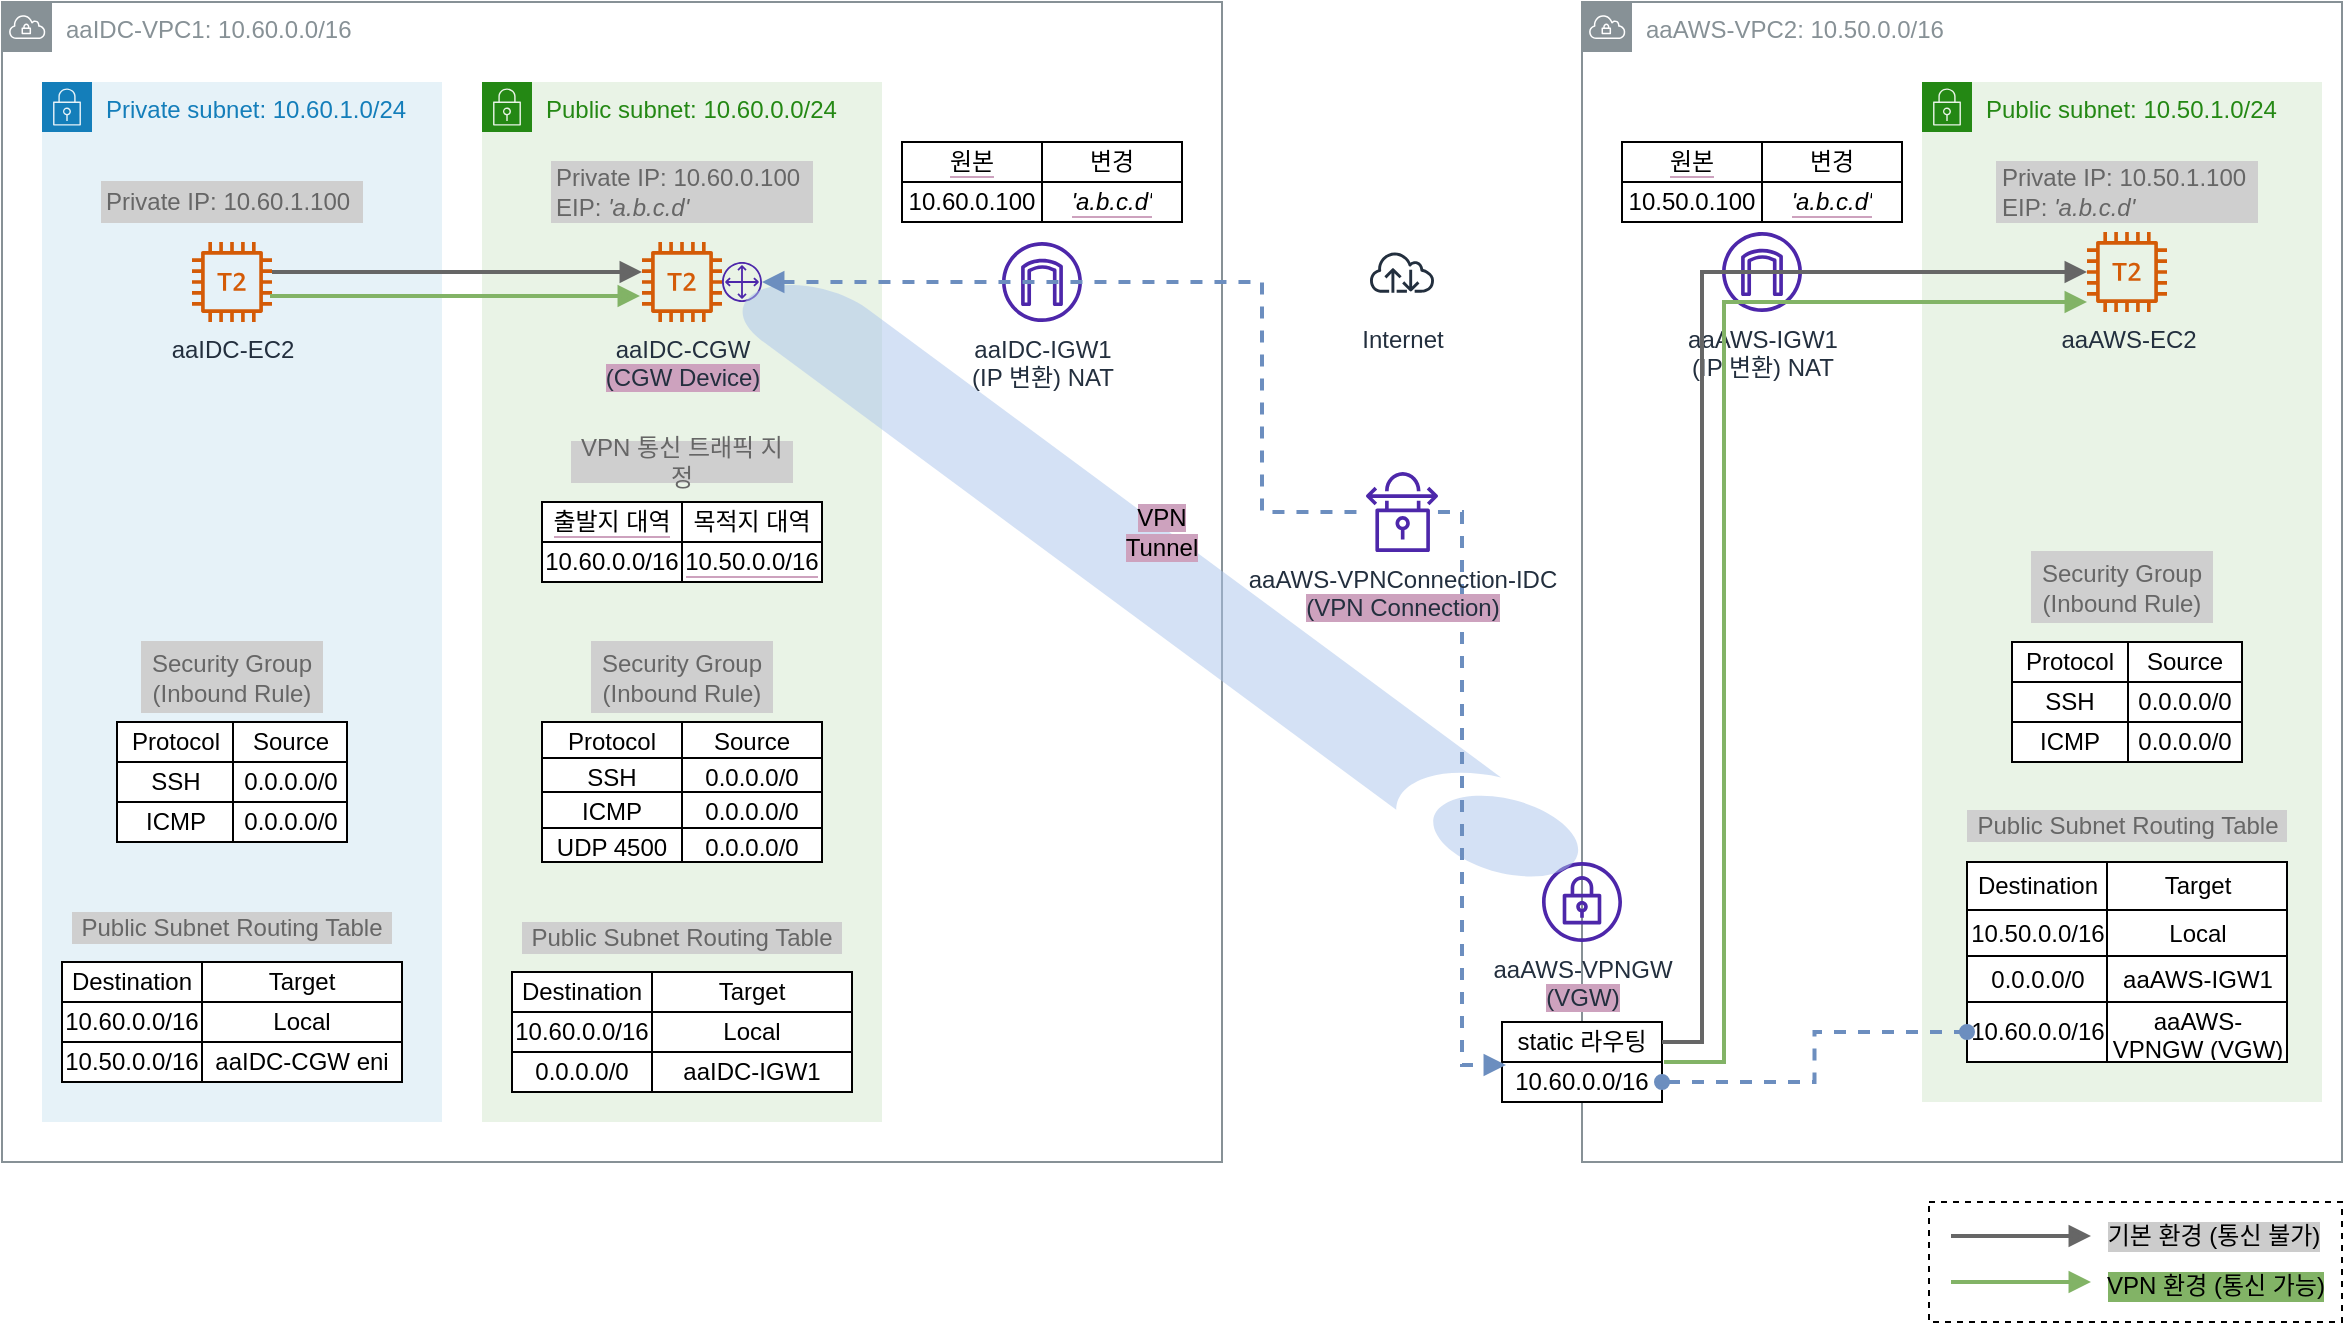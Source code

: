 <mxfile version="20.8.10" type="device"><diagram name="페이지-1" id="s9SwS8Wk6KsR-rwAxqHu"><mxGraphModel dx="1540" dy="934" grid="1" gridSize="10" guides="1" tooltips="1" connect="1" arrows="1" fold="1" page="1" pageScale="1" pageWidth="827" pageHeight="1169" math="0" shadow="0"><root><mxCell id="0"/><mxCell id="1" parent="0"/><mxCell id="tqZ9ylePw8UUkG5yno3--2" value="aaIDC-VPC1: 10.60.0.0/16" style="sketch=0;outlineConnect=0;gradientColor=none;html=1;whiteSpace=wrap;fontSize=12;fontStyle=0;shape=mxgraph.aws4.group;grIcon=mxgraph.aws4.group_vpc;strokeColor=#879196;fillColor=none;verticalAlign=top;align=left;spacingLeft=30;fontColor=#879196;dashed=0;" vertex="1" parent="1"><mxGeometry x="40" y="40" width="610" height="580" as="geometry"/></mxCell><mxCell id="tqZ9ylePw8UUkG5yno3--4" value="aaAWS-VPC2: 10.50.0.0/16" style="sketch=0;outlineConnect=0;gradientColor=none;html=1;whiteSpace=wrap;fontSize=12;fontStyle=0;shape=mxgraph.aws4.group;grIcon=mxgraph.aws4.group_vpc;strokeColor=#879196;fillColor=none;verticalAlign=top;align=left;spacingLeft=30;fontColor=#879196;dashed=0;" vertex="1" parent="1"><mxGeometry x="830" y="40" width="380" height="580" as="geometry"/></mxCell><mxCell id="tqZ9ylePw8UUkG5yno3--6" value="Private subnet: 10.60.1.0/24" style="points=[[0,0],[0.25,0],[0.5,0],[0.75,0],[1,0],[1,0.25],[1,0.5],[1,0.75],[1,1],[0.75,1],[0.5,1],[0.25,1],[0,1],[0,0.75],[0,0.5],[0,0.25]];outlineConnect=0;gradientColor=none;html=1;whiteSpace=wrap;fontSize=12;fontStyle=0;container=1;pointerEvents=0;collapsible=0;recursiveResize=0;shape=mxgraph.aws4.group;grIcon=mxgraph.aws4.group_security_group;grStroke=0;strokeColor=#147EBA;fillColor=#E6F2F8;verticalAlign=top;align=left;spacingLeft=30;fontColor=#147EBA;dashed=0;" vertex="1" parent="1"><mxGeometry x="60" y="80" width="200" height="520" as="geometry"/></mxCell><mxCell id="tqZ9ylePw8UUkG5yno3--10" value="aaIDC-EC2" style="sketch=0;outlineConnect=0;fontColor=#232F3E;gradientColor=none;fillColor=#D45B07;strokeColor=none;dashed=0;verticalLabelPosition=bottom;verticalAlign=top;align=center;html=1;fontSize=12;fontStyle=0;aspect=fixed;pointerEvents=1;shape=mxgraph.aws4.t2_instance;" vertex="1" parent="tqZ9ylePw8UUkG5yno3--6"><mxGeometry x="75" y="80" width="40" height="40" as="geometry"/></mxCell><mxCell id="tqZ9ylePw8UUkG5yno3--11" value="Private IP: 10.60.1.100" style="rounded=0;whiteSpace=wrap;html=1;fillColor=#CFCFCF;fontColor=#666666;strokeColor=#CFCFCF;align=left;" vertex="1" parent="tqZ9ylePw8UUkG5yno3--6"><mxGeometry x="30" y="50" width="130" height="20" as="geometry"/></mxCell><mxCell id="tqZ9ylePw8UUkG5yno3--33" value="Public Subnet Routing Table" style="text;html=1;strokeColor=none;fillColor=#CFCFCF;align=center;verticalAlign=middle;whiteSpace=wrap;rounded=0;fontColor=#666666;" vertex="1" parent="tqZ9ylePw8UUkG5yno3--6"><mxGeometry x="15" y="415" width="160" height="16" as="geometry"/></mxCell><mxCell id="tqZ9ylePw8UUkG5yno3--23" value="" style="shape=table;startSize=0;container=1;collapsible=0;childLayout=tableLayout;" vertex="1" parent="tqZ9ylePw8UUkG5yno3--6"><mxGeometry x="10" y="440" width="170" height="60" as="geometry"/></mxCell><mxCell id="tqZ9ylePw8UUkG5yno3--24" value="" style="shape=tableRow;horizontal=0;startSize=0;swimlaneHead=0;swimlaneBody=0;top=0;left=0;bottom=0;right=0;collapsible=0;dropTarget=0;fillColor=none;points=[[0,0.5],[1,0.5]];portConstraint=eastwest;" vertex="1" parent="tqZ9ylePw8UUkG5yno3--23"><mxGeometry width="170" height="20" as="geometry"/></mxCell><mxCell id="tqZ9ylePw8UUkG5yno3--25" value="Destination" style="shape=partialRectangle;html=1;whiteSpace=wrap;connectable=0;overflow=hidden;fillColor=none;top=0;left=0;bottom=0;right=0;pointerEvents=1;" vertex="1" parent="tqZ9ylePw8UUkG5yno3--24"><mxGeometry width="70" height="20" as="geometry"><mxRectangle width="70" height="20" as="alternateBounds"/></mxGeometry></mxCell><mxCell id="tqZ9ylePw8UUkG5yno3--26" value="Target" style="shape=partialRectangle;html=1;whiteSpace=wrap;connectable=0;overflow=hidden;fillColor=none;top=0;left=0;bottom=0;right=0;pointerEvents=1;" vertex="1" parent="tqZ9ylePw8UUkG5yno3--24"><mxGeometry x="70" width="100" height="20" as="geometry"><mxRectangle width="100" height="20" as="alternateBounds"/></mxGeometry></mxCell><mxCell id="tqZ9ylePw8UUkG5yno3--27" value="" style="shape=tableRow;horizontal=0;startSize=0;swimlaneHead=0;swimlaneBody=0;top=0;left=0;bottom=0;right=0;collapsible=0;dropTarget=0;fillColor=none;points=[[0,0.5],[1,0.5]];portConstraint=eastwest;" vertex="1" parent="tqZ9ylePw8UUkG5yno3--23"><mxGeometry y="20" width="170" height="20" as="geometry"/></mxCell><mxCell id="tqZ9ylePw8UUkG5yno3--28" value="10.60.0.0/16" style="shape=partialRectangle;html=1;whiteSpace=wrap;connectable=0;overflow=hidden;fillColor=none;top=0;left=0;bottom=0;right=0;pointerEvents=1;" vertex="1" parent="tqZ9ylePw8UUkG5yno3--27"><mxGeometry width="70" height="20" as="geometry"><mxRectangle width="70" height="20" as="alternateBounds"/></mxGeometry></mxCell><mxCell id="tqZ9ylePw8UUkG5yno3--29" value="Local" style="shape=partialRectangle;html=1;whiteSpace=wrap;connectable=0;overflow=hidden;fillColor=none;top=0;left=0;bottom=0;right=0;pointerEvents=1;" vertex="1" parent="tqZ9ylePw8UUkG5yno3--27"><mxGeometry x="70" width="100" height="20" as="geometry"><mxRectangle width="100" height="20" as="alternateBounds"/></mxGeometry></mxCell><mxCell id="tqZ9ylePw8UUkG5yno3--30" value="" style="shape=tableRow;horizontal=0;startSize=0;swimlaneHead=0;swimlaneBody=0;top=0;left=0;bottom=0;right=0;collapsible=0;dropTarget=0;fillColor=none;points=[[0,0.5],[1,0.5]];portConstraint=eastwest;" vertex="1" parent="tqZ9ylePw8UUkG5yno3--23"><mxGeometry y="40" width="170" height="20" as="geometry"/></mxCell><mxCell id="tqZ9ylePw8UUkG5yno3--31" value="10.50.0.0/16" style="shape=partialRectangle;html=1;whiteSpace=wrap;connectable=0;overflow=hidden;fillColor=none;top=0;left=0;bottom=0;right=0;pointerEvents=1;" vertex="1" parent="tqZ9ylePw8UUkG5yno3--30"><mxGeometry width="70" height="20" as="geometry"><mxRectangle width="70" height="20" as="alternateBounds"/></mxGeometry></mxCell><mxCell id="tqZ9ylePw8UUkG5yno3--32" value="aaIDC-CGW eni" style="shape=partialRectangle;html=1;whiteSpace=wrap;connectable=0;overflow=hidden;fillColor=none;top=0;left=0;bottom=0;right=0;pointerEvents=1;" vertex="1" parent="tqZ9ylePw8UUkG5yno3--30"><mxGeometry x="70" width="100" height="20" as="geometry"><mxRectangle width="100" height="20" as="alternateBounds"/></mxGeometry></mxCell><mxCell id="tqZ9ylePw8UUkG5yno3--22" value="Security Group&lt;br&gt;(Inbound Rule)" style="rounded=0;whiteSpace=wrap;html=1;fillColor=#CFCFCF;fontColor=#666666;strokeColor=#CFCFCF;align=center;" vertex="1" parent="tqZ9ylePw8UUkG5yno3--6"><mxGeometry x="50" y="280" width="90" height="35" as="geometry"/></mxCell><mxCell id="tqZ9ylePw8UUkG5yno3--8" value="Public subnet: 10.60.0.0/24" style="points=[[0,0],[0.25,0],[0.5,0],[0.75,0],[1,0],[1,0.25],[1,0.5],[1,0.75],[1,1],[0.75,1],[0.5,1],[0.25,1],[0,1],[0,0.75],[0,0.5],[0,0.25]];outlineConnect=0;gradientColor=none;html=1;whiteSpace=wrap;fontSize=12;fontStyle=0;container=1;pointerEvents=0;collapsible=0;recursiveResize=0;shape=mxgraph.aws4.group;grIcon=mxgraph.aws4.group_security_group;grStroke=0;strokeColor=#248814;fillColor=#E9F3E6;verticalAlign=top;align=left;spacingLeft=30;fontColor=#248814;dashed=0;" vertex="1" parent="1"><mxGeometry x="280" y="80" width="200" height="520" as="geometry"/></mxCell><mxCell id="tqZ9ylePw8UUkG5yno3--34" value="aaIDC-CGW&lt;br&gt;&lt;span style=&quot;background-color: rgb(205, 162, 190);&quot;&gt;(CGW Device)&lt;/span&gt;" style="sketch=0;outlineConnect=0;fontColor=#232F3E;gradientColor=none;fillColor=#D45B07;strokeColor=none;dashed=0;verticalLabelPosition=bottom;verticalAlign=top;align=center;html=1;fontSize=12;fontStyle=0;aspect=fixed;pointerEvents=1;shape=mxgraph.aws4.t2_instance;" vertex="1" parent="tqZ9ylePw8UUkG5yno3--8"><mxGeometry x="80" y="80" width="40" height="40" as="geometry"/></mxCell><mxCell id="tqZ9ylePw8UUkG5yno3--35" value="Private IP: 10.60.0.100&lt;br&gt;EIP: &lt;i&gt;'a.b.c.d'&lt;/i&gt;" style="rounded=0;whiteSpace=wrap;html=1;fillColor=#CFCFCF;fontColor=#666666;strokeColor=#CFCFCF;align=left;" vertex="1" parent="tqZ9ylePw8UUkG5yno3--8"><mxGeometry x="35" y="40" width="130" height="30" as="geometry"/></mxCell><mxCell id="tqZ9ylePw8UUkG5yno3--70" value="VPN 통신 트래픽 지정" style="rounded=0;whiteSpace=wrap;html=1;fillColor=#CFCFCF;fontColor=#666666;strokeColor=#CFCFCF;align=center;" vertex="1" parent="tqZ9ylePw8UUkG5yno3--8"><mxGeometry x="45" y="180" width="110" height="20" as="geometry"/></mxCell><mxCell id="tqZ9ylePw8UUkG5yno3--71" value="" style="shape=table;startSize=0;container=1;collapsible=0;childLayout=tableLayout;labelBackgroundColor=#CDA2BE;strokeColor=#000000;fontColor=#000000;fillColor=default;" vertex="1" parent="tqZ9ylePw8UUkG5yno3--8"><mxGeometry x="30" y="210" width="140" height="40" as="geometry"/></mxCell><mxCell id="tqZ9ylePw8UUkG5yno3--72" value="" style="shape=tableRow;horizontal=0;startSize=0;swimlaneHead=0;swimlaneBody=0;strokeColor=inherit;top=0;left=0;bottom=0;right=0;collapsible=0;dropTarget=0;fillColor=none;points=[[0,0.5],[1,0.5]];portConstraint=eastwest;labelBackgroundColor=#CDA2BE;fontColor=#000000;" vertex="1" parent="tqZ9ylePw8UUkG5yno3--71"><mxGeometry width="140" height="20" as="geometry"/></mxCell><mxCell id="tqZ9ylePw8UUkG5yno3--73" value="&lt;span style=&quot;background-color: rgb(255, 255, 255);&quot;&gt;출발지 대역&lt;/span&gt;" style="shape=partialRectangle;html=1;whiteSpace=wrap;connectable=0;strokeColor=inherit;overflow=hidden;fillColor=none;top=0;left=0;bottom=0;right=0;pointerEvents=1;labelBackgroundColor=#CDA2BE;fontColor=#000000;" vertex="1" parent="tqZ9ylePw8UUkG5yno3--72"><mxGeometry width="70" height="20" as="geometry"><mxRectangle width="70" height="20" as="alternateBounds"/></mxGeometry></mxCell><mxCell id="tqZ9ylePw8UUkG5yno3--74" value="목적지 대역" style="shape=partialRectangle;html=1;whiteSpace=wrap;connectable=0;strokeColor=inherit;overflow=hidden;fillColor=none;top=0;left=0;bottom=0;right=0;pointerEvents=1;labelBackgroundColor=none;fontColor=#000000;" vertex="1" parent="tqZ9ylePw8UUkG5yno3--72"><mxGeometry x="70" width="70" height="20" as="geometry"><mxRectangle width="70" height="20" as="alternateBounds"/></mxGeometry></mxCell><mxCell id="tqZ9ylePw8UUkG5yno3--75" value="" style="shape=tableRow;horizontal=0;startSize=0;swimlaneHead=0;swimlaneBody=0;strokeColor=inherit;top=0;left=0;bottom=0;right=0;collapsible=0;dropTarget=0;fillColor=none;points=[[0,0.5],[1,0.5]];portConstraint=eastwest;labelBackgroundColor=none;fontColor=#000000;" vertex="1" parent="tqZ9ylePw8UUkG5yno3--71"><mxGeometry y="20" width="140" height="20" as="geometry"/></mxCell><mxCell id="tqZ9ylePw8UUkG5yno3--76" value="10.60.0.0/16" style="shape=partialRectangle;html=1;whiteSpace=wrap;connectable=0;strokeColor=inherit;overflow=hidden;fillColor=none;top=0;left=0;bottom=0;right=0;pointerEvents=1;labelBackgroundColor=none;fontColor=#000000;" vertex="1" parent="tqZ9ylePw8UUkG5yno3--75"><mxGeometry width="70" height="20" as="geometry"><mxRectangle width="70" height="20" as="alternateBounds"/></mxGeometry></mxCell><mxCell id="tqZ9ylePw8UUkG5yno3--77" value="&lt;span style=&quot;background-color: rgb(255, 255, 255);&quot;&gt;10.50.0.0/16&lt;/span&gt;" style="shape=partialRectangle;html=1;whiteSpace=wrap;connectable=0;strokeColor=inherit;overflow=hidden;fillColor=none;top=0;left=0;bottom=0;right=0;pointerEvents=1;labelBackgroundColor=#CDA2BE;fontColor=#000000;" vertex="1" parent="tqZ9ylePw8UUkG5yno3--75"><mxGeometry x="70" width="70" height="20" as="geometry"><mxRectangle width="70" height="20" as="alternateBounds"/></mxGeometry></mxCell><mxCell id="tqZ9ylePw8UUkG5yno3--78" value="Security Group&lt;br&gt;(Inbound Rule)" style="rounded=0;whiteSpace=wrap;html=1;fillColor=#CFCFCF;fontColor=#666666;strokeColor=#CFCFCF;align=center;" vertex="1" parent="tqZ9ylePw8UUkG5yno3--8"><mxGeometry x="55" y="280" width="90" height="35" as="geometry"/></mxCell><mxCell id="tqZ9ylePw8UUkG5yno3--79" value="Public Subnet Routing Table" style="text;html=1;strokeColor=none;fillColor=#CFCFCF;align=center;verticalAlign=middle;whiteSpace=wrap;rounded=0;fontColor=#666666;" vertex="1" parent="tqZ9ylePw8UUkG5yno3--8"><mxGeometry x="20" y="420" width="160" height="16" as="geometry"/></mxCell><mxCell id="tqZ9ylePw8UUkG5yno3--80" value="" style="shape=table;startSize=0;container=1;collapsible=0;childLayout=tableLayout;" vertex="1" parent="tqZ9ylePw8UUkG5yno3--8"><mxGeometry x="15" y="445" width="170" height="60" as="geometry"/></mxCell><mxCell id="tqZ9ylePw8UUkG5yno3--81" value="" style="shape=tableRow;horizontal=0;startSize=0;swimlaneHead=0;swimlaneBody=0;top=0;left=0;bottom=0;right=0;collapsible=0;dropTarget=0;fillColor=none;points=[[0,0.5],[1,0.5]];portConstraint=eastwest;" vertex="1" parent="tqZ9ylePw8UUkG5yno3--80"><mxGeometry width="170" height="20" as="geometry"/></mxCell><mxCell id="tqZ9ylePw8UUkG5yno3--82" value="Destination" style="shape=partialRectangle;html=1;whiteSpace=wrap;connectable=0;overflow=hidden;fillColor=none;top=0;left=0;bottom=0;right=0;pointerEvents=1;" vertex="1" parent="tqZ9ylePw8UUkG5yno3--81"><mxGeometry width="70" height="20" as="geometry"><mxRectangle width="70" height="20" as="alternateBounds"/></mxGeometry></mxCell><mxCell id="tqZ9ylePw8UUkG5yno3--83" value="Target" style="shape=partialRectangle;html=1;whiteSpace=wrap;connectable=0;overflow=hidden;fillColor=none;top=0;left=0;bottom=0;right=0;pointerEvents=1;" vertex="1" parent="tqZ9ylePw8UUkG5yno3--81"><mxGeometry x="70" width="100" height="20" as="geometry"><mxRectangle width="100" height="20" as="alternateBounds"/></mxGeometry></mxCell><mxCell id="tqZ9ylePw8UUkG5yno3--84" value="" style="shape=tableRow;horizontal=0;startSize=0;swimlaneHead=0;swimlaneBody=0;top=0;left=0;bottom=0;right=0;collapsible=0;dropTarget=0;fillColor=none;points=[[0,0.5],[1,0.5]];portConstraint=eastwest;" vertex="1" parent="tqZ9ylePw8UUkG5yno3--80"><mxGeometry y="20" width="170" height="20" as="geometry"/></mxCell><mxCell id="tqZ9ylePw8UUkG5yno3--85" value="10.60.0.0/16" style="shape=partialRectangle;html=1;whiteSpace=wrap;connectable=0;overflow=hidden;fillColor=none;top=0;left=0;bottom=0;right=0;pointerEvents=1;" vertex="1" parent="tqZ9ylePw8UUkG5yno3--84"><mxGeometry width="70" height="20" as="geometry"><mxRectangle width="70" height="20" as="alternateBounds"/></mxGeometry></mxCell><mxCell id="tqZ9ylePw8UUkG5yno3--86" value="Local" style="shape=partialRectangle;html=1;whiteSpace=wrap;connectable=0;overflow=hidden;fillColor=none;top=0;left=0;bottom=0;right=0;pointerEvents=1;" vertex="1" parent="tqZ9ylePw8UUkG5yno3--84"><mxGeometry x="70" width="100" height="20" as="geometry"><mxRectangle width="100" height="20" as="alternateBounds"/></mxGeometry></mxCell><mxCell id="tqZ9ylePw8UUkG5yno3--87" value="" style="shape=tableRow;horizontal=0;startSize=0;swimlaneHead=0;swimlaneBody=0;top=0;left=0;bottom=0;right=0;collapsible=0;dropTarget=0;fillColor=none;points=[[0,0.5],[1,0.5]];portConstraint=eastwest;" vertex="1" parent="tqZ9ylePw8UUkG5yno3--80"><mxGeometry y="40" width="170" height="20" as="geometry"/></mxCell><mxCell id="tqZ9ylePw8UUkG5yno3--88" value="0.0.0.0/0" style="shape=partialRectangle;html=1;whiteSpace=wrap;connectable=0;overflow=hidden;fillColor=none;top=0;left=0;bottom=0;right=0;pointerEvents=1;" vertex="1" parent="tqZ9ylePw8UUkG5yno3--87"><mxGeometry width="70" height="20" as="geometry"><mxRectangle width="70" height="20" as="alternateBounds"/></mxGeometry></mxCell><mxCell id="tqZ9ylePw8UUkG5yno3--89" value="aaIDC-IGW1" style="shape=partialRectangle;html=1;whiteSpace=wrap;connectable=0;overflow=hidden;fillColor=none;top=0;left=0;bottom=0;right=0;pointerEvents=1;" vertex="1" parent="tqZ9ylePw8UUkG5yno3--87"><mxGeometry x="70" width="100" height="20" as="geometry"><mxRectangle width="100" height="20" as="alternateBounds"/></mxGeometry></mxCell><mxCell id="tqZ9ylePw8UUkG5yno3--90" value="" style="shape=table;startSize=0;container=1;collapsible=0;childLayout=tableLayout;fontColor=#000000;fillColor=default;" vertex="1" parent="tqZ9ylePw8UUkG5yno3--8"><mxGeometry x="30" y="320" width="140" height="70" as="geometry"/></mxCell><mxCell id="tqZ9ylePw8UUkG5yno3--91" value="" style="shape=tableRow;horizontal=0;startSize=0;swimlaneHead=0;swimlaneBody=0;top=0;left=0;bottom=0;right=0;collapsible=0;dropTarget=0;fillColor=none;points=[[0,0.5],[1,0.5]];portConstraint=eastwest;fontColor=#000000;" vertex="1" parent="tqZ9ylePw8UUkG5yno3--90"><mxGeometry width="140" height="18" as="geometry"/></mxCell><mxCell id="tqZ9ylePw8UUkG5yno3--92" value="Protocol" style="shape=partialRectangle;html=1;whiteSpace=wrap;connectable=0;overflow=hidden;fillColor=none;top=0;left=0;bottom=0;right=0;pointerEvents=1;fontColor=#000000;" vertex="1" parent="tqZ9ylePw8UUkG5yno3--91"><mxGeometry width="70" height="18" as="geometry"><mxRectangle width="70" height="18" as="alternateBounds"/></mxGeometry></mxCell><mxCell id="tqZ9ylePw8UUkG5yno3--93" value="Source" style="shape=partialRectangle;html=1;whiteSpace=wrap;connectable=0;overflow=hidden;fillColor=none;top=0;left=0;bottom=0;right=0;pointerEvents=1;fontColor=#000000;" vertex="1" parent="tqZ9ylePw8UUkG5yno3--91"><mxGeometry x="70" width="70" height="18" as="geometry"><mxRectangle width="70" height="18" as="alternateBounds"/></mxGeometry></mxCell><mxCell id="tqZ9ylePw8UUkG5yno3--94" value="" style="shape=tableRow;horizontal=0;startSize=0;swimlaneHead=0;swimlaneBody=0;top=0;left=0;bottom=0;right=0;collapsible=0;dropTarget=0;fillColor=none;points=[[0,0.5],[1,0.5]];portConstraint=eastwest;fontColor=#000000;" vertex="1" parent="tqZ9ylePw8UUkG5yno3--90"><mxGeometry y="18" width="140" height="17" as="geometry"/></mxCell><mxCell id="tqZ9ylePw8UUkG5yno3--95" value="SSH" style="shape=partialRectangle;html=1;whiteSpace=wrap;connectable=0;overflow=hidden;fillColor=none;top=0;left=0;bottom=0;right=0;pointerEvents=1;fontColor=#000000;" vertex="1" parent="tqZ9ylePw8UUkG5yno3--94"><mxGeometry width="70" height="17" as="geometry"><mxRectangle width="70" height="17" as="alternateBounds"/></mxGeometry></mxCell><mxCell id="tqZ9ylePw8UUkG5yno3--96" value="0.0.0.0/0" style="shape=partialRectangle;html=1;whiteSpace=wrap;connectable=0;overflow=hidden;fillColor=none;top=0;left=0;bottom=0;right=0;pointerEvents=1;fontColor=#000000;" vertex="1" parent="tqZ9ylePw8UUkG5yno3--94"><mxGeometry x="70" width="70" height="17" as="geometry"><mxRectangle width="70" height="17" as="alternateBounds"/></mxGeometry></mxCell><mxCell id="tqZ9ylePw8UUkG5yno3--97" value="" style="shape=tableRow;horizontal=0;startSize=0;swimlaneHead=0;swimlaneBody=0;top=0;left=0;bottom=0;right=0;collapsible=0;dropTarget=0;fillColor=none;points=[[0,0.5],[1,0.5]];portConstraint=eastwest;fontColor=#000000;" vertex="1" parent="tqZ9ylePw8UUkG5yno3--90"><mxGeometry y="35" width="140" height="18" as="geometry"/></mxCell><mxCell id="tqZ9ylePw8UUkG5yno3--98" value="ICMP" style="shape=partialRectangle;html=1;whiteSpace=wrap;connectable=0;overflow=hidden;fillColor=none;top=0;left=0;bottom=0;right=0;pointerEvents=1;fontColor=#000000;" vertex="1" parent="tqZ9ylePw8UUkG5yno3--97"><mxGeometry width="70" height="18" as="geometry"><mxRectangle width="70" height="18" as="alternateBounds"/></mxGeometry></mxCell><mxCell id="tqZ9ylePw8UUkG5yno3--99" value="0.0.0.0/0" style="shape=partialRectangle;html=1;whiteSpace=wrap;connectable=0;overflow=hidden;fillColor=none;top=0;left=0;bottom=0;right=0;pointerEvents=1;fontColor=#000000;" vertex="1" parent="tqZ9ylePw8UUkG5yno3--97"><mxGeometry x="70" width="70" height="18" as="geometry"><mxRectangle width="70" height="18" as="alternateBounds"/></mxGeometry></mxCell><mxCell id="tqZ9ylePw8UUkG5yno3--100" value="" style="shape=tableRow;horizontal=0;startSize=0;swimlaneHead=0;swimlaneBody=0;top=0;left=0;bottom=0;right=0;collapsible=0;dropTarget=0;fillColor=none;points=[[0,0.5],[1,0.5]];portConstraint=eastwest;fontColor=#000000;" vertex="1" parent="tqZ9ylePw8UUkG5yno3--90"><mxGeometry y="53" width="140" height="17" as="geometry"/></mxCell><mxCell id="tqZ9ylePw8UUkG5yno3--101" value="UDP 4500" style="shape=partialRectangle;html=1;whiteSpace=wrap;connectable=0;overflow=hidden;fillColor=none;top=0;left=0;bottom=0;right=0;pointerEvents=1;fontColor=#000000;labelBackgroundColor=none;" vertex="1" parent="tqZ9ylePw8UUkG5yno3--100"><mxGeometry width="70" height="17" as="geometry"><mxRectangle width="70" height="17" as="alternateBounds"/></mxGeometry></mxCell><mxCell id="tqZ9ylePw8UUkG5yno3--102" value="0.0.0.0/0" style="shape=partialRectangle;html=1;whiteSpace=wrap;connectable=0;overflow=hidden;fillColor=none;top=0;left=0;bottom=0;right=0;pointerEvents=1;fontColor=#000000;labelBackgroundColor=none;" vertex="1" parent="tqZ9ylePw8UUkG5yno3--100"><mxGeometry x="70" width="70" height="17" as="geometry"><mxRectangle width="70" height="17" as="alternateBounds"/></mxGeometry></mxCell><mxCell id="tqZ9ylePw8UUkG5yno3--181" value="" style="sketch=0;outlineConnect=0;fontColor=#232F3E;gradientColor=none;fillColor=#4D27AA;strokeColor=none;dashed=0;verticalLabelPosition=bottom;verticalAlign=top;align=center;html=1;fontSize=12;fontStyle=0;aspect=fixed;pointerEvents=1;shape=mxgraph.aws4.customer_gateway;" vertex="1" parent="tqZ9ylePw8UUkG5yno3--8"><mxGeometry x="120" y="90" width="20" height="20" as="geometry"/></mxCell><mxCell id="tqZ9ylePw8UUkG5yno3--9" value="Public subnet: 10.50.1.0/24" style="points=[[0,0],[0.25,0],[0.5,0],[0.75,0],[1,0],[1,0.25],[1,0.5],[1,0.75],[1,1],[0.75,1],[0.5,1],[0.25,1],[0,1],[0,0.75],[0,0.5],[0,0.25]];outlineConnect=0;gradientColor=none;html=1;whiteSpace=wrap;fontSize=12;fontStyle=0;container=1;pointerEvents=0;collapsible=0;recursiveResize=0;shape=mxgraph.aws4.group;grIcon=mxgraph.aws4.group_security_group;grStroke=0;strokeColor=#248814;fillColor=#E9F3E6;verticalAlign=top;align=left;spacingLeft=30;fontColor=#248814;dashed=0;" vertex="1" parent="1"><mxGeometry x="1000" y="80" width="200" height="510" as="geometry"/></mxCell><mxCell id="tqZ9ylePw8UUkG5yno3--113" value="aaAWS-EC2" style="sketch=0;outlineConnect=0;fontColor=#232F3E;gradientColor=none;fillColor=#D45B07;strokeColor=none;dashed=0;verticalLabelPosition=bottom;verticalAlign=top;align=center;html=1;fontSize=12;fontStyle=0;aspect=fixed;pointerEvents=1;shape=mxgraph.aws4.t2_instance;" vertex="1" parent="tqZ9ylePw8UUkG5yno3--9"><mxGeometry x="82.5" y="75" width="40" height="40" as="geometry"/></mxCell><mxCell id="tqZ9ylePw8UUkG5yno3--12" value="" style="shape=table;startSize=0;container=1;collapsible=0;childLayout=tableLayout;strokeColor=#000000;fontColor=#000000;fillColor=default;" vertex="1" parent="1"><mxGeometry x="97.5" y="400" width="115" height="60" as="geometry"/></mxCell><mxCell id="tqZ9ylePw8UUkG5yno3--13" value="" style="shape=tableRow;horizontal=0;startSize=0;swimlaneHead=0;swimlaneBody=0;strokeColor=inherit;top=0;left=0;bottom=0;right=0;collapsible=0;dropTarget=0;fillColor=none;points=[[0,0.5],[1,0.5]];portConstraint=eastwest;fontColor=#666666;" vertex="1" parent="tqZ9ylePw8UUkG5yno3--12"><mxGeometry width="115" height="20" as="geometry"/></mxCell><mxCell id="tqZ9ylePw8UUkG5yno3--14" value="Protocol" style="shape=partialRectangle;html=1;whiteSpace=wrap;connectable=0;strokeColor=inherit;overflow=hidden;fillColor=none;top=0;left=0;bottom=0;right=0;pointerEvents=1;fontColor=#000000;" vertex="1" parent="tqZ9ylePw8UUkG5yno3--13"><mxGeometry width="58" height="20" as="geometry"><mxRectangle width="58" height="20" as="alternateBounds"/></mxGeometry></mxCell><mxCell id="tqZ9ylePw8UUkG5yno3--15" value="Source" style="shape=partialRectangle;html=1;whiteSpace=wrap;connectable=0;strokeColor=inherit;overflow=hidden;fillColor=none;top=0;left=0;bottom=0;right=0;pointerEvents=1;fontColor=#000000;" vertex="1" parent="tqZ9ylePw8UUkG5yno3--13"><mxGeometry x="58" width="57" height="20" as="geometry"><mxRectangle width="57" height="20" as="alternateBounds"/></mxGeometry></mxCell><mxCell id="tqZ9ylePw8UUkG5yno3--16" value="" style="shape=tableRow;horizontal=0;startSize=0;swimlaneHead=0;swimlaneBody=0;strokeColor=inherit;top=0;left=0;bottom=0;right=0;collapsible=0;dropTarget=0;fillColor=none;points=[[0,0.5],[1,0.5]];portConstraint=eastwest;fontColor=#666666;" vertex="1" parent="tqZ9ylePw8UUkG5yno3--12"><mxGeometry y="20" width="115" height="20" as="geometry"/></mxCell><mxCell id="tqZ9ylePw8UUkG5yno3--17" value="SSH" style="shape=partialRectangle;html=1;whiteSpace=wrap;connectable=0;strokeColor=inherit;overflow=hidden;fillColor=none;top=0;left=0;bottom=0;right=0;pointerEvents=1;fontColor=#000000;" vertex="1" parent="tqZ9ylePw8UUkG5yno3--16"><mxGeometry width="58" height="20" as="geometry"><mxRectangle width="58" height="20" as="alternateBounds"/></mxGeometry></mxCell><mxCell id="tqZ9ylePw8UUkG5yno3--18" value="0.0.0.0/0" style="shape=partialRectangle;html=1;whiteSpace=wrap;connectable=0;strokeColor=inherit;overflow=hidden;fillColor=none;top=0;left=0;bottom=0;right=0;pointerEvents=1;fontColor=#000000;" vertex="1" parent="tqZ9ylePw8UUkG5yno3--16"><mxGeometry x="58" width="57" height="20" as="geometry"><mxRectangle width="57" height="20" as="alternateBounds"/></mxGeometry></mxCell><mxCell id="tqZ9ylePw8UUkG5yno3--19" value="" style="shape=tableRow;horizontal=0;startSize=0;swimlaneHead=0;swimlaneBody=0;strokeColor=inherit;top=0;left=0;bottom=0;right=0;collapsible=0;dropTarget=0;fillColor=none;points=[[0,0.5],[1,0.5]];portConstraint=eastwest;fontColor=#666666;" vertex="1" parent="tqZ9ylePw8UUkG5yno3--12"><mxGeometry y="40" width="115" height="20" as="geometry"/></mxCell><mxCell id="tqZ9ylePw8UUkG5yno3--20" value="ICMP" style="shape=partialRectangle;html=1;whiteSpace=wrap;connectable=0;strokeColor=inherit;overflow=hidden;fillColor=none;top=0;left=0;bottom=0;right=0;pointerEvents=1;fontColor=#000000;" vertex="1" parent="tqZ9ylePw8UUkG5yno3--19"><mxGeometry width="58" height="20" as="geometry"><mxRectangle width="58" height="20" as="alternateBounds"/></mxGeometry></mxCell><mxCell id="tqZ9ylePw8UUkG5yno3--21" value="0.0.0.0/0" style="shape=partialRectangle;html=1;whiteSpace=wrap;connectable=0;strokeColor=inherit;overflow=hidden;fillColor=none;top=0;left=0;bottom=0;right=0;pointerEvents=1;fontColor=#000000;" vertex="1" parent="tqZ9ylePw8UUkG5yno3--19"><mxGeometry x="58" width="57" height="20" as="geometry"><mxRectangle width="57" height="20" as="alternateBounds"/></mxGeometry></mxCell><mxCell id="tqZ9ylePw8UUkG5yno3--104" value="" style="shape=table;startSize=0;container=1;collapsible=0;childLayout=tableLayout;labelBackgroundColor=#CDA2BE;strokeColor=#000000;fontColor=#000000;fillColor=default;" vertex="1" parent="1"><mxGeometry x="490" y="110" width="140" height="40" as="geometry"/></mxCell><mxCell id="tqZ9ylePw8UUkG5yno3--105" value="" style="shape=tableRow;horizontal=0;startSize=0;swimlaneHead=0;swimlaneBody=0;strokeColor=inherit;top=0;left=0;bottom=0;right=0;collapsible=0;dropTarget=0;fillColor=none;points=[[0,0.5],[1,0.5]];portConstraint=eastwest;labelBackgroundColor=#CDA2BE;fontColor=#000000;" vertex="1" parent="tqZ9ylePw8UUkG5yno3--104"><mxGeometry width="140" height="20" as="geometry"/></mxCell><mxCell id="tqZ9ylePw8UUkG5yno3--106" value="&lt;span style=&quot;background-color: rgb(255, 255, 255);&quot;&gt;원본&lt;/span&gt;" style="shape=partialRectangle;html=1;whiteSpace=wrap;connectable=0;strokeColor=inherit;overflow=hidden;fillColor=none;top=0;left=0;bottom=0;right=0;pointerEvents=1;labelBackgroundColor=#CDA2BE;fontColor=#000000;" vertex="1" parent="tqZ9ylePw8UUkG5yno3--105"><mxGeometry width="70" height="20" as="geometry"><mxRectangle width="70" height="20" as="alternateBounds"/></mxGeometry></mxCell><mxCell id="tqZ9ylePw8UUkG5yno3--107" value="변경" style="shape=partialRectangle;html=1;whiteSpace=wrap;connectable=0;strokeColor=inherit;overflow=hidden;fillColor=none;top=0;left=0;bottom=0;right=0;pointerEvents=1;labelBackgroundColor=none;fontColor=#000000;" vertex="1" parent="tqZ9ylePw8UUkG5yno3--105"><mxGeometry x="70" width="70" height="20" as="geometry"><mxRectangle width="70" height="20" as="alternateBounds"/></mxGeometry></mxCell><mxCell id="tqZ9ylePw8UUkG5yno3--108" value="" style="shape=tableRow;horizontal=0;startSize=0;swimlaneHead=0;swimlaneBody=0;strokeColor=inherit;top=0;left=0;bottom=0;right=0;collapsible=0;dropTarget=0;fillColor=none;points=[[0,0.5],[1,0.5]];portConstraint=eastwest;labelBackgroundColor=none;fontColor=#000000;" vertex="1" parent="tqZ9ylePw8UUkG5yno3--104"><mxGeometry y="20" width="140" height="20" as="geometry"/></mxCell><mxCell id="tqZ9ylePw8UUkG5yno3--109" value="10.60.0.100" style="shape=partialRectangle;html=1;whiteSpace=wrap;connectable=0;strokeColor=inherit;overflow=hidden;fillColor=none;top=0;left=0;bottom=0;right=0;pointerEvents=1;labelBackgroundColor=none;fontColor=#000000;" vertex="1" parent="tqZ9ylePw8UUkG5yno3--108"><mxGeometry width="70" height="20" as="geometry"><mxRectangle width="70" height="20" as="alternateBounds"/></mxGeometry></mxCell><mxCell id="tqZ9ylePw8UUkG5yno3--110" value="&lt;span style=&quot;background-color: rgb(255, 255, 255);&quot;&gt;&lt;i&gt;'a.b.c.d'&lt;/i&gt;&lt;/span&gt;" style="shape=partialRectangle;html=1;whiteSpace=wrap;connectable=0;strokeColor=inherit;overflow=hidden;fillColor=none;top=0;left=0;bottom=0;right=0;pointerEvents=1;labelBackgroundColor=#CDA2BE;fontColor=#000000;" vertex="1" parent="tqZ9ylePw8UUkG5yno3--108"><mxGeometry x="70" width="70" height="20" as="geometry"><mxRectangle width="70" height="20" as="alternateBounds"/></mxGeometry></mxCell><mxCell id="tqZ9ylePw8UUkG5yno3--111" value="Internet" style="sketch=0;outlineConnect=0;fontColor=#232F3E;gradientColor=none;strokeColor=#232F3E;fillColor=#ffffff;dashed=0;verticalLabelPosition=bottom;verticalAlign=top;align=center;html=1;fontSize=12;fontStyle=0;aspect=fixed;shape=mxgraph.aws4.resourceIcon;resIcon=mxgraph.aws4.internet;labelBackgroundColor=none;" vertex="1" parent="1"><mxGeometry x="720" y="155" width="40" height="40" as="geometry"/></mxCell><mxCell id="tqZ9ylePw8UUkG5yno3--112" value="Private IP: 10.50.1.100&lt;br&gt;EIP: &lt;i&gt;'a.b.c.d'&lt;/i&gt;" style="rounded=0;whiteSpace=wrap;html=1;fillColor=#CFCFCF;fontColor=#666666;strokeColor=#CFCFCF;align=left;" vertex="1" parent="1"><mxGeometry x="1037.5" y="120" width="130" height="30" as="geometry"/></mxCell><mxCell id="tqZ9ylePw8UUkG5yno3--114" value="Public Subnet Routing Table" style="text;html=1;strokeColor=none;fillColor=#CFCFCF;align=center;verticalAlign=middle;whiteSpace=wrap;rounded=0;fontColor=#666666;" vertex="1" parent="1"><mxGeometry x="1022.5" y="444" width="160" height="16" as="geometry"/></mxCell><mxCell id="tqZ9ylePw8UUkG5yno3--125" value="Security Group&lt;br&gt;(Inbound Rule)" style="rounded=0;whiteSpace=wrap;html=1;fillColor=#CFCFCF;fontColor=#666666;strokeColor=#CFCFCF;align=center;" vertex="1" parent="1"><mxGeometry x="1055" y="315" width="90" height="35" as="geometry"/></mxCell><mxCell id="tqZ9ylePw8UUkG5yno3--126" value="" style="shape=table;startSize=0;container=1;collapsible=0;childLayout=tableLayout;strokeColor=#000000;fontColor=#000000;fillColor=default;" vertex="1" parent="1"><mxGeometry x="1045" y="360" width="115" height="60" as="geometry"/></mxCell><mxCell id="tqZ9ylePw8UUkG5yno3--127" value="" style="shape=tableRow;horizontal=0;startSize=0;swimlaneHead=0;swimlaneBody=0;strokeColor=inherit;top=0;left=0;bottom=0;right=0;collapsible=0;dropTarget=0;fillColor=none;points=[[0,0.5],[1,0.5]];portConstraint=eastwest;fontColor=#666666;" vertex="1" parent="tqZ9ylePw8UUkG5yno3--126"><mxGeometry width="115" height="20" as="geometry"/></mxCell><mxCell id="tqZ9ylePw8UUkG5yno3--128" value="Protocol" style="shape=partialRectangle;html=1;whiteSpace=wrap;connectable=0;strokeColor=inherit;overflow=hidden;fillColor=none;top=0;left=0;bottom=0;right=0;pointerEvents=1;fontColor=#000000;" vertex="1" parent="tqZ9ylePw8UUkG5yno3--127"><mxGeometry width="58" height="20" as="geometry"><mxRectangle width="58" height="20" as="alternateBounds"/></mxGeometry></mxCell><mxCell id="tqZ9ylePw8UUkG5yno3--129" value="Source" style="shape=partialRectangle;html=1;whiteSpace=wrap;connectable=0;strokeColor=inherit;overflow=hidden;fillColor=none;top=0;left=0;bottom=0;right=0;pointerEvents=1;fontColor=#000000;" vertex="1" parent="tqZ9ylePw8UUkG5yno3--127"><mxGeometry x="58" width="57" height="20" as="geometry"><mxRectangle width="57" height="20" as="alternateBounds"/></mxGeometry></mxCell><mxCell id="tqZ9ylePw8UUkG5yno3--130" value="" style="shape=tableRow;horizontal=0;startSize=0;swimlaneHead=0;swimlaneBody=0;strokeColor=inherit;top=0;left=0;bottom=0;right=0;collapsible=0;dropTarget=0;fillColor=none;points=[[0,0.5],[1,0.5]];portConstraint=eastwest;fontColor=#666666;" vertex="1" parent="tqZ9ylePw8UUkG5yno3--126"><mxGeometry y="20" width="115" height="20" as="geometry"/></mxCell><mxCell id="tqZ9ylePw8UUkG5yno3--131" value="SSH" style="shape=partialRectangle;html=1;whiteSpace=wrap;connectable=0;strokeColor=inherit;overflow=hidden;fillColor=none;top=0;left=0;bottom=0;right=0;pointerEvents=1;fontColor=#000000;" vertex="1" parent="tqZ9ylePw8UUkG5yno3--130"><mxGeometry width="58" height="20" as="geometry"><mxRectangle width="58" height="20" as="alternateBounds"/></mxGeometry></mxCell><mxCell id="tqZ9ylePw8UUkG5yno3--132" value="0.0.0.0/0" style="shape=partialRectangle;html=1;whiteSpace=wrap;connectable=0;strokeColor=inherit;overflow=hidden;fillColor=none;top=0;left=0;bottom=0;right=0;pointerEvents=1;fontColor=#000000;" vertex="1" parent="tqZ9ylePw8UUkG5yno3--130"><mxGeometry x="58" width="57" height="20" as="geometry"><mxRectangle width="57" height="20" as="alternateBounds"/></mxGeometry></mxCell><mxCell id="tqZ9ylePw8UUkG5yno3--133" value="" style="shape=tableRow;horizontal=0;startSize=0;swimlaneHead=0;swimlaneBody=0;strokeColor=inherit;top=0;left=0;bottom=0;right=0;collapsible=0;dropTarget=0;fillColor=none;points=[[0,0.5],[1,0.5]];portConstraint=eastwest;fontColor=#666666;" vertex="1" parent="tqZ9ylePw8UUkG5yno3--126"><mxGeometry y="40" width="115" height="20" as="geometry"/></mxCell><mxCell id="tqZ9ylePw8UUkG5yno3--134" value="ICMP" style="shape=partialRectangle;html=1;whiteSpace=wrap;connectable=0;strokeColor=inherit;overflow=hidden;fillColor=none;top=0;left=0;bottom=0;right=0;pointerEvents=1;fontColor=#000000;" vertex="1" parent="tqZ9ylePw8UUkG5yno3--133"><mxGeometry width="58" height="20" as="geometry"><mxRectangle width="58" height="20" as="alternateBounds"/></mxGeometry></mxCell><mxCell id="tqZ9ylePw8UUkG5yno3--135" value="0.0.0.0/0" style="shape=partialRectangle;html=1;whiteSpace=wrap;connectable=0;strokeColor=inherit;overflow=hidden;fillColor=none;top=0;left=0;bottom=0;right=0;pointerEvents=1;fontColor=#000000;" vertex="1" parent="tqZ9ylePw8UUkG5yno3--133"><mxGeometry x="58" width="57" height="20" as="geometry"><mxRectangle width="57" height="20" as="alternateBounds"/></mxGeometry></mxCell><mxCell id="tqZ9ylePw8UUkG5yno3--153" value="" style="shape=table;startSize=0;container=1;collapsible=0;childLayout=tableLayout;labelBackgroundColor=none;strokeColor=#000000;fontColor=#000000;fillColor=default;" vertex="1" parent="1"><mxGeometry x="1022.5" y="470" width="160" height="100" as="geometry"/></mxCell><mxCell id="tqZ9ylePw8UUkG5yno3--154" value="" style="shape=tableRow;horizontal=0;startSize=0;swimlaneHead=0;swimlaneBody=0;strokeColor=inherit;top=0;left=0;bottom=0;right=0;collapsible=0;dropTarget=0;fillColor=none;points=[[0,0.5],[1,0.5]];portConstraint=eastwest;labelBackgroundColor=none;fontColor=#000000;" vertex="1" parent="tqZ9ylePw8UUkG5yno3--153"><mxGeometry width="160" height="24" as="geometry"/></mxCell><mxCell id="tqZ9ylePw8UUkG5yno3--155" value="Destination" style="shape=partialRectangle;html=1;whiteSpace=wrap;connectable=0;strokeColor=inherit;overflow=hidden;fillColor=none;top=0;left=0;bottom=0;right=0;pointerEvents=1;labelBackgroundColor=none;fontColor=#000000;" vertex="1" parent="tqZ9ylePw8UUkG5yno3--154"><mxGeometry width="70" height="24" as="geometry"><mxRectangle width="70" height="24" as="alternateBounds"/></mxGeometry></mxCell><mxCell id="tqZ9ylePw8UUkG5yno3--156" value="Target" style="shape=partialRectangle;html=1;whiteSpace=wrap;connectable=0;strokeColor=inherit;overflow=hidden;fillColor=none;top=0;left=0;bottom=0;right=0;pointerEvents=1;labelBackgroundColor=none;fontColor=#000000;" vertex="1" parent="tqZ9ylePw8UUkG5yno3--154"><mxGeometry x="70" width="90" height="24" as="geometry"><mxRectangle width="90" height="24" as="alternateBounds"/></mxGeometry></mxCell><mxCell id="tqZ9ylePw8UUkG5yno3--157" value="" style="shape=tableRow;horizontal=0;startSize=0;swimlaneHead=0;swimlaneBody=0;strokeColor=inherit;top=0;left=0;bottom=0;right=0;collapsible=0;dropTarget=0;fillColor=none;points=[[0,0.5],[1,0.5]];portConstraint=eastwest;labelBackgroundColor=none;fontColor=#000000;" vertex="1" parent="tqZ9ylePw8UUkG5yno3--153"><mxGeometry y="24" width="160" height="23" as="geometry"/></mxCell><mxCell id="tqZ9ylePw8UUkG5yno3--158" value="10.50.0.0/16" style="shape=partialRectangle;html=1;whiteSpace=wrap;connectable=0;strokeColor=inherit;overflow=hidden;fillColor=none;top=0;left=0;bottom=0;right=0;pointerEvents=1;labelBackgroundColor=none;fontColor=#000000;" vertex="1" parent="tqZ9ylePw8UUkG5yno3--157"><mxGeometry width="70" height="23" as="geometry"><mxRectangle width="70" height="23" as="alternateBounds"/></mxGeometry></mxCell><mxCell id="tqZ9ylePw8UUkG5yno3--159" value="Local" style="shape=partialRectangle;html=1;whiteSpace=wrap;connectable=0;strokeColor=inherit;overflow=hidden;fillColor=none;top=0;left=0;bottom=0;right=0;pointerEvents=1;labelBackgroundColor=none;fontColor=#000000;" vertex="1" parent="tqZ9ylePw8UUkG5yno3--157"><mxGeometry x="70" width="90" height="23" as="geometry"><mxRectangle width="90" height="23" as="alternateBounds"/></mxGeometry></mxCell><mxCell id="tqZ9ylePw8UUkG5yno3--160" value="" style="shape=tableRow;horizontal=0;startSize=0;swimlaneHead=0;swimlaneBody=0;strokeColor=inherit;top=0;left=0;bottom=0;right=0;collapsible=0;dropTarget=0;fillColor=none;points=[[0,0.5],[1,0.5]];portConstraint=eastwest;labelBackgroundColor=none;fontColor=#000000;" vertex="1" parent="tqZ9ylePw8UUkG5yno3--153"><mxGeometry y="47" width="160" height="23" as="geometry"/></mxCell><mxCell id="tqZ9ylePw8UUkG5yno3--161" value="0.0.0.0/0" style="shape=partialRectangle;html=1;whiteSpace=wrap;connectable=0;strokeColor=inherit;overflow=hidden;fillColor=none;top=0;left=0;bottom=0;right=0;pointerEvents=1;labelBackgroundColor=none;fontColor=#000000;" vertex="1" parent="tqZ9ylePw8UUkG5yno3--160"><mxGeometry width="70" height="23" as="geometry"><mxRectangle width="70" height="23" as="alternateBounds"/></mxGeometry></mxCell><mxCell id="tqZ9ylePw8UUkG5yno3--162" value="aaAWS-IGW1" style="shape=partialRectangle;html=1;whiteSpace=wrap;connectable=0;strokeColor=inherit;overflow=hidden;fillColor=none;top=0;left=0;bottom=0;right=0;pointerEvents=1;labelBackgroundColor=none;fontColor=#000000;" vertex="1" parent="tqZ9ylePw8UUkG5yno3--160"><mxGeometry x="70" width="90" height="23" as="geometry"><mxRectangle width="90" height="23" as="alternateBounds"/></mxGeometry></mxCell><mxCell id="tqZ9ylePw8UUkG5yno3--163" value="" style="shape=tableRow;horizontal=0;startSize=0;swimlaneHead=0;swimlaneBody=0;strokeColor=inherit;top=0;left=0;bottom=0;right=0;collapsible=0;dropTarget=0;fillColor=none;points=[[0,0.5],[1,0.5]];portConstraint=eastwest;labelBackgroundColor=none;fontColor=#000000;" vertex="1" parent="tqZ9ylePw8UUkG5yno3--153"><mxGeometry y="70" width="160" height="30" as="geometry"/></mxCell><mxCell id="tqZ9ylePw8UUkG5yno3--164" value="10.60.0.0/16" style="shape=partialRectangle;html=1;whiteSpace=wrap;connectable=0;strokeColor=inherit;overflow=hidden;fillColor=none;top=0;left=0;bottom=0;right=0;pointerEvents=1;labelBackgroundColor=none;fontColor=#000000;" vertex="1" parent="tqZ9ylePw8UUkG5yno3--163"><mxGeometry width="70" height="30" as="geometry"><mxRectangle width="70" height="30" as="alternateBounds"/></mxGeometry></mxCell><mxCell id="tqZ9ylePw8UUkG5yno3--165" value="aaAWS-VPNGW (VGW)" style="shape=partialRectangle;html=1;whiteSpace=wrap;connectable=0;strokeColor=inherit;overflow=hidden;fillColor=none;top=0;left=0;bottom=0;right=0;pointerEvents=1;labelBackgroundColor=none;fontColor=#000000;" vertex="1" parent="tqZ9ylePw8UUkG5yno3--163"><mxGeometry x="70" width="90" height="30" as="geometry"><mxRectangle width="90" height="30" as="alternateBounds"/></mxGeometry></mxCell><mxCell id="tqZ9ylePw8UUkG5yno3--166" value="aaAWS-VPNGW&lt;br&gt;&lt;span style=&quot;background-color: rgb(205, 162, 190);&quot;&gt;(VGW)&lt;/span&gt;" style="sketch=0;outlineConnect=0;fontColor=#232F3E;gradientColor=none;fillColor=#4D27AA;strokeColor=none;dashed=0;verticalLabelPosition=bottom;verticalAlign=top;align=center;html=1;fontSize=12;fontStyle=0;aspect=fixed;pointerEvents=1;shape=mxgraph.aws4.vpn_gateway;" vertex="1" parent="1"><mxGeometry x="810" y="470" width="40" height="40" as="geometry"/></mxCell><mxCell id="tqZ9ylePw8UUkG5yno3--167" value="" style="shape=table;startSize=0;container=1;collapsible=0;childLayout=tableLayout;labelBackgroundColor=#CDA2BE;strokeColor=#000000;fontColor=#000000;fillColor=default;" vertex="1" parent="1"><mxGeometry x="790" y="550" width="80" height="40" as="geometry"/></mxCell><mxCell id="tqZ9ylePw8UUkG5yno3--168" value="" style="shape=tableRow;horizontal=0;startSize=0;swimlaneHead=0;swimlaneBody=0;strokeColor=inherit;top=0;left=0;bottom=0;right=0;collapsible=0;dropTarget=0;fillColor=none;points=[[0,0.5],[1,0.5]];portConstraint=eastwest;labelBackgroundColor=#CDA2BE;fontColor=#000000;" vertex="1" parent="tqZ9ylePw8UUkG5yno3--167"><mxGeometry width="80" height="20" as="geometry"/></mxCell><mxCell id="tqZ9ylePw8UUkG5yno3--169" value="static 라우팅" style="shape=partialRectangle;html=1;whiteSpace=wrap;connectable=0;strokeColor=inherit;overflow=hidden;fillColor=none;top=0;left=0;bottom=0;right=0;pointerEvents=1;labelBackgroundColor=none;fontColor=#000000;" vertex="1" parent="tqZ9ylePw8UUkG5yno3--168"><mxGeometry width="80" height="20" as="geometry"><mxRectangle width="80" height="20" as="alternateBounds"/></mxGeometry></mxCell><mxCell id="tqZ9ylePw8UUkG5yno3--170" value="" style="shape=tableRow;horizontal=0;startSize=0;swimlaneHead=0;swimlaneBody=0;strokeColor=inherit;top=0;left=0;bottom=0;right=0;collapsible=0;dropTarget=0;fillColor=none;points=[[0,0.5],[1,0.5]];portConstraint=eastwest;labelBackgroundColor=#CDA2BE;fontColor=#000000;" vertex="1" parent="tqZ9ylePw8UUkG5yno3--167"><mxGeometry y="20" width="80" height="20" as="geometry"/></mxCell><mxCell id="tqZ9ylePw8UUkG5yno3--171" value="10.60.0.0/16" style="shape=partialRectangle;html=1;whiteSpace=wrap;connectable=0;strokeColor=inherit;overflow=hidden;fillColor=none;top=0;left=0;bottom=0;right=0;pointerEvents=1;labelBackgroundColor=none;fontColor=#000000;" vertex="1" parent="tqZ9ylePw8UUkG5yno3--170"><mxGeometry width="80" height="20" as="geometry"><mxRectangle width="80" height="20" as="alternateBounds"/></mxGeometry></mxCell><mxCell id="tqZ9ylePw8UUkG5yno3--173" value="aaAWS-IGW1&lt;br&gt;(IP 변환) NAT" style="sketch=0;outlineConnect=0;fontColor=#232F3E;gradientColor=none;fillColor=#4D27AA;strokeColor=none;dashed=0;verticalLabelPosition=bottom;verticalAlign=top;align=center;html=1;fontSize=12;fontStyle=0;aspect=fixed;pointerEvents=1;shape=mxgraph.aws4.internet_gateway;labelBackgroundColor=none;" vertex="1" parent="1"><mxGeometry x="900" y="155" width="40" height="40" as="geometry"/></mxCell><mxCell id="tqZ9ylePw8UUkG5yno3--174" value="" style="shape=table;startSize=0;container=1;collapsible=0;childLayout=tableLayout;labelBackgroundColor=#CDA2BE;strokeColor=#000000;fontColor=#000000;fillColor=default;" vertex="1" parent="1"><mxGeometry x="850" y="110" width="140" height="40" as="geometry"/></mxCell><mxCell id="tqZ9ylePw8UUkG5yno3--175" value="" style="shape=tableRow;horizontal=0;startSize=0;swimlaneHead=0;swimlaneBody=0;strokeColor=inherit;top=0;left=0;bottom=0;right=0;collapsible=0;dropTarget=0;fillColor=none;points=[[0,0.5],[1,0.5]];portConstraint=eastwest;labelBackgroundColor=#CDA2BE;fontColor=#000000;" vertex="1" parent="tqZ9ylePw8UUkG5yno3--174"><mxGeometry width="140" height="20" as="geometry"/></mxCell><mxCell id="tqZ9ylePw8UUkG5yno3--176" value="&lt;span style=&quot;background-color: rgb(255, 255, 255);&quot;&gt;원본&lt;/span&gt;" style="shape=partialRectangle;html=1;whiteSpace=wrap;connectable=0;strokeColor=inherit;overflow=hidden;fillColor=none;top=0;left=0;bottom=0;right=0;pointerEvents=1;labelBackgroundColor=#CDA2BE;fontColor=#000000;" vertex="1" parent="tqZ9ylePw8UUkG5yno3--175"><mxGeometry width="70" height="20" as="geometry"><mxRectangle width="70" height="20" as="alternateBounds"/></mxGeometry></mxCell><mxCell id="tqZ9ylePw8UUkG5yno3--177" value="변경" style="shape=partialRectangle;html=1;whiteSpace=wrap;connectable=0;strokeColor=inherit;overflow=hidden;fillColor=none;top=0;left=0;bottom=0;right=0;pointerEvents=1;labelBackgroundColor=none;fontColor=#000000;" vertex="1" parent="tqZ9ylePw8UUkG5yno3--175"><mxGeometry x="70" width="70" height="20" as="geometry"><mxRectangle width="70" height="20" as="alternateBounds"/></mxGeometry></mxCell><mxCell id="tqZ9ylePw8UUkG5yno3--178" value="" style="shape=tableRow;horizontal=0;startSize=0;swimlaneHead=0;swimlaneBody=0;strokeColor=inherit;top=0;left=0;bottom=0;right=0;collapsible=0;dropTarget=0;fillColor=none;points=[[0,0.5],[1,0.5]];portConstraint=eastwest;labelBackgroundColor=none;fontColor=#000000;" vertex="1" parent="tqZ9ylePw8UUkG5yno3--174"><mxGeometry y="20" width="140" height="20" as="geometry"/></mxCell><mxCell id="tqZ9ylePw8UUkG5yno3--179" value="10.50.0.100" style="shape=partialRectangle;html=1;whiteSpace=wrap;connectable=0;strokeColor=inherit;overflow=hidden;fillColor=none;top=0;left=0;bottom=0;right=0;pointerEvents=1;labelBackgroundColor=none;fontColor=#000000;" vertex="1" parent="tqZ9ylePw8UUkG5yno3--178"><mxGeometry width="70" height="20" as="geometry"><mxRectangle width="70" height="20" as="alternateBounds"/></mxGeometry></mxCell><mxCell id="tqZ9ylePw8UUkG5yno3--180" value="&lt;span style=&quot;background-color: rgb(255, 255, 255);&quot;&gt;&lt;i&gt;'a.b.c.d'&lt;/i&gt;&lt;/span&gt;" style="shape=partialRectangle;html=1;whiteSpace=wrap;connectable=0;strokeColor=inherit;overflow=hidden;fillColor=none;top=0;left=0;bottom=0;right=0;pointerEvents=1;labelBackgroundColor=#CDA2BE;fontColor=#000000;" vertex="1" parent="tqZ9ylePw8UUkG5yno3--178"><mxGeometry x="70" width="70" height="20" as="geometry"><mxRectangle width="70" height="20" as="alternateBounds"/></mxGeometry></mxCell><mxCell id="tqZ9ylePw8UUkG5yno3--185" value="" style="sketch=0;pointerEvents=1;shadow=0;dashed=0;html=1;strokeColor=none;fillColor=#A9C4EB;labelPosition=center;verticalLabelPosition=bottom;verticalAlign=top;outlineConnect=0;align=center;shape=mxgraph.office.servers.tunnel_angled;labelBackgroundColor=#CDA2BE;fontColor=#000000;rotation=23;opacity=50;" vertex="1" parent="1"><mxGeometry x="370" y="257.5" width="500" height="145" as="geometry"/></mxCell><mxCell id="tqZ9ylePw8UUkG5yno3--186" value="&lt;span style=&quot;background-color: rgb(205, 162, 190);&quot;&gt;VPN Tunnel&lt;/span&gt;" style="text;html=1;strokeColor=none;fillColor=none;align=center;verticalAlign=middle;whiteSpace=wrap;rounded=0;fontColor=#000000;" vertex="1" parent="1"><mxGeometry x="590" y="290" width="60" height="30" as="geometry"/></mxCell><mxCell id="tqZ9ylePw8UUkG5yno3--187" style="edgeStyle=orthogonalEdgeStyle;rounded=0;orthogonalLoop=1;jettySize=auto;html=1;fontColor=#000000;endArrow=block;endFill=1;fillColor=#f5f5f5;strokeColor=#666666;strokeWidth=2;" edge="1" parent="1"><mxGeometry relative="1" as="geometry"><mxPoint x="175" y="175" as="sourcePoint"/><mxPoint x="360" y="175" as="targetPoint"/></mxGeometry></mxCell><mxCell id="tqZ9ylePw8UUkG5yno3--192" style="edgeStyle=orthogonalEdgeStyle;rounded=0;orthogonalLoop=1;jettySize=auto;html=1;entryX=0.025;entryY=0.075;entryDx=0;entryDy=0;entryPerimeter=0;strokeWidth=2;fontColor=#000000;endArrow=block;endFill=1;fillColor=#dae8fc;strokeColor=#6c8ebf;dashed=1;" edge="1" parent="1" source="tqZ9ylePw8UUkG5yno3--172" target="tqZ9ylePw8UUkG5yno3--170"><mxGeometry relative="1" as="geometry"><Array as="points"><mxPoint x="770" y="295"/><mxPoint x="770" y="572"/></Array></mxGeometry></mxCell><mxCell id="tqZ9ylePw8UUkG5yno3--172" value="aaAWS-VPNConnection-IDC&lt;br&gt;&lt;span style=&quot;background-color: rgb(205, 162, 190);&quot;&gt;(VPN Connection)&lt;/span&gt;" style="sketch=0;outlineConnect=0;fontColor=#232F3E;gradientColor=none;fillColor=#4D27AA;strokeColor=none;dashed=0;verticalLabelPosition=bottom;verticalAlign=top;align=center;html=1;fontSize=12;fontStyle=0;pointerEvents=1;shape=mxgraph.aws4.vpn_connection;" vertex="1" parent="1"><mxGeometry x="720" y="275" width="40" height="40" as="geometry"/></mxCell><mxCell id="tqZ9ylePw8UUkG5yno3--103" value="aaIDC-IGW1&lt;br&gt;(IP 변환) NAT" style="sketch=0;outlineConnect=0;fontColor=#232F3E;gradientColor=none;fillColor=#4D27AA;strokeColor=none;dashed=0;verticalLabelPosition=bottom;verticalAlign=top;align=center;html=1;fontSize=12;fontStyle=0;aspect=fixed;pointerEvents=1;shape=mxgraph.aws4.internet_gateway;labelBackgroundColor=none;" vertex="1" parent="1"><mxGeometry x="540" y="160" width="40" height="40" as="geometry"/></mxCell><mxCell id="tqZ9ylePw8UUkG5yno3--191" style="edgeStyle=orthogonalEdgeStyle;rounded=0;orthogonalLoop=1;jettySize=auto;html=1;fontColor=#000000;endArrow=none;endFill=0;fillColor=#dae8fc;strokeColor=#6c8ebf;strokeWidth=2;startArrow=block;startFill=1;dashed=1;" edge="1" parent="1" source="tqZ9ylePw8UUkG5yno3--181" target="tqZ9ylePw8UUkG5yno3--172"><mxGeometry relative="1" as="geometry"><Array as="points"><mxPoint x="670" y="180"/><mxPoint x="670" y="295"/></Array></mxGeometry></mxCell><mxCell id="tqZ9ylePw8UUkG5yno3--193" style="edgeStyle=orthogonalEdgeStyle;rounded=0;orthogonalLoop=1;jettySize=auto;html=1;strokeWidth=2;fontColor=#000000;endArrow=block;endFill=1;fillColor=#f5f5f5;strokeColor=#666666;" edge="1" parent="1" source="tqZ9ylePw8UUkG5yno3--168" target="tqZ9ylePw8UUkG5yno3--113"><mxGeometry relative="1" as="geometry"><Array as="points"><mxPoint x="890" y="560"/><mxPoint x="890" y="175"/></Array></mxGeometry></mxCell><mxCell id="tqZ9ylePw8UUkG5yno3--194" style="edgeStyle=orthogonalEdgeStyle;rounded=0;orthogonalLoop=1;jettySize=auto;html=1;strokeWidth=2;fontColor=#000000;endArrow=oval;endFill=1;dashed=1;startArrow=oval;startFill=1;fillColor=#dae8fc;strokeColor=#6c8ebf;" edge="1" parent="1" source="tqZ9ylePw8UUkG5yno3--170" target="tqZ9ylePw8UUkG5yno3--163"><mxGeometry relative="1" as="geometry"/></mxCell><mxCell id="tqZ9ylePw8UUkG5yno3--195" value="" style="rounded=0;whiteSpace=wrap;html=1;labelBackgroundColor=none;fontColor=#000000;dashed=1;" vertex="1" parent="1"><mxGeometry x="1003.5" y="640" width="206.5" height="60" as="geometry"/></mxCell><mxCell id="tqZ9ylePw8UUkG5yno3--196" value="" style="endArrow=block;html=1;rounded=0;strokeColor=#666666;strokeWidth=2;endFill=1;fillColor=#f5f5f5;" edge="1" parent="1"><mxGeometry width="50" height="50" relative="1" as="geometry"><mxPoint x="1014.5" y="657" as="sourcePoint"/><mxPoint x="1084.5" y="657" as="targetPoint"/></mxGeometry></mxCell><mxCell id="tqZ9ylePw8UUkG5yno3--197" value="기본 환경 (통신 불가)" style="text;html=1;strokeColor=none;fillColor=none;align=center;verticalAlign=middle;whiteSpace=wrap;rounded=0;fontColor=#000000;labelBackgroundColor=#CCCCCC;" vertex="1" parent="1"><mxGeometry x="1090.5" y="642" width="109.5" height="30" as="geometry"/></mxCell><mxCell id="tqZ9ylePw8UUkG5yno3--198" value="" style="endArrow=block;html=1;rounded=0;strokeColor=#82b366;strokeWidth=2;endFill=1;fillColor=#d5e8d4;" edge="1" parent="1"><mxGeometry width="50" height="50" relative="1" as="geometry"><mxPoint x="1014.5" y="680" as="sourcePoint"/><mxPoint x="1084.5" y="680" as="targetPoint"/></mxGeometry></mxCell><mxCell id="tqZ9ylePw8UUkG5yno3--199" value="VPN 환경 (통신 가능)" style="text;html=1;strokeColor=none;fillColor=none;align=center;verticalAlign=middle;whiteSpace=wrap;rounded=0;labelBackgroundColor=#82B366;" vertex="1" parent="1"><mxGeometry x="1087.5" y="672" width="117.5" height="20" as="geometry"/></mxCell><mxCell id="tqZ9ylePw8UUkG5yno3--200" style="edgeStyle=orthogonalEdgeStyle;rounded=0;orthogonalLoop=1;jettySize=auto;html=1;fontColor=#000000;endArrow=block;endFill=1;fillColor=#d5e8d4;strokeColor=#82b366;strokeWidth=2;" edge="1" parent="1"><mxGeometry relative="1" as="geometry"><mxPoint x="174" y="187" as="sourcePoint"/><mxPoint x="359" y="187" as="targetPoint"/></mxGeometry></mxCell><mxCell id="tqZ9ylePw8UUkG5yno3--201" style="edgeStyle=orthogonalEdgeStyle;rounded=0;orthogonalLoop=1;jettySize=auto;html=1;strokeWidth=2;fontColor=#000000;endArrow=block;endFill=1;fillColor=#d5e8d4;strokeColor=#82b366;" edge="1" parent="1" target="tqZ9ylePw8UUkG5yno3--113"><mxGeometry relative="1" as="geometry"><mxPoint x="871" y="570" as="sourcePoint"/><mxPoint x="1083.5" y="185" as="targetPoint"/><Array as="points"><mxPoint x="901" y="570"/><mxPoint x="901" y="190"/></Array></mxGeometry></mxCell></root></mxGraphModel></diagram></mxfile>